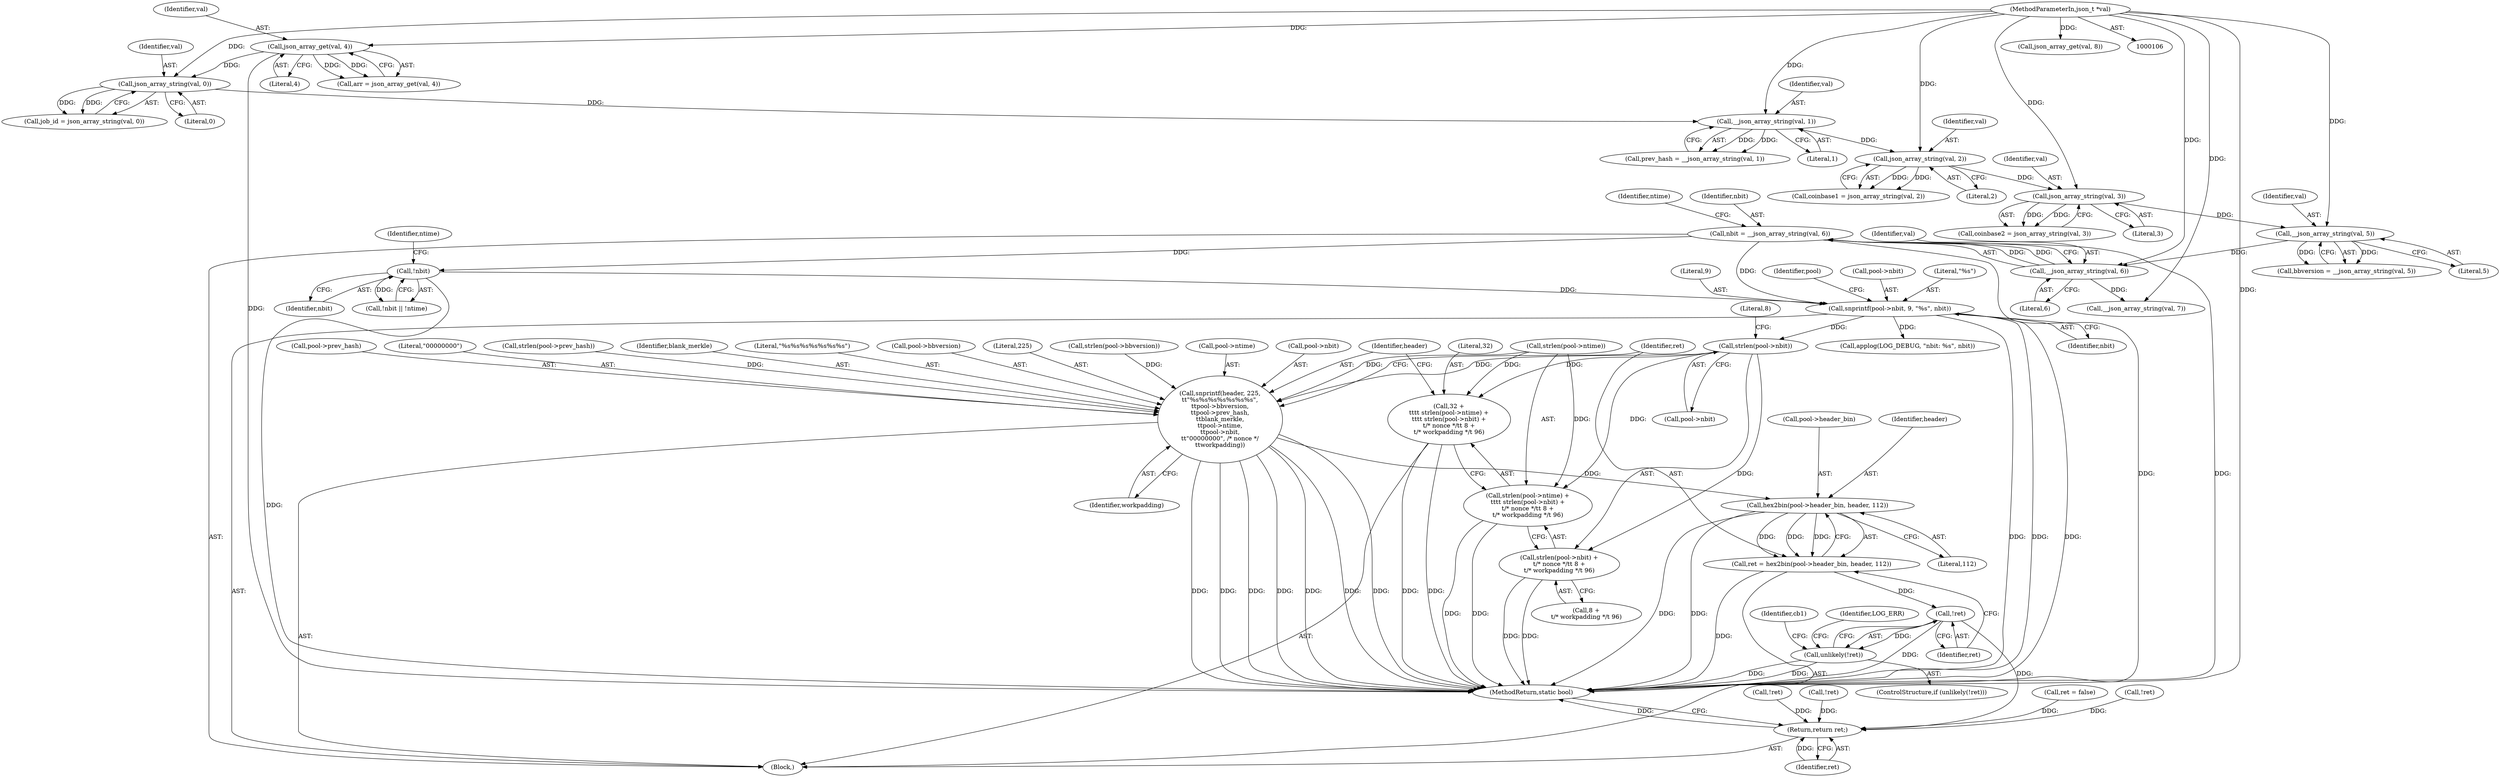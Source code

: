 digraph "0_cgminer_e1c5050734123973b99d181c45e74b2cbb00272e_1@pointer" {
"1000461" [label="(Call,strlen(pool->nbit))"];
"1000274" [label="(Call,snprintf(pool->nbit, 9, \"%s\", nbit))"];
"1000179" [label="(Call,nbit = __json_array_string(val, 6))"];
"1000181" [label="(Call,__json_array_string(val, 6))"];
"1000176" [label="(Call,__json_array_string(val, 5))"];
"1000171" [label="(Call,json_array_string(val, 3))"];
"1000166" [label="(Call,json_array_string(val, 2))"];
"1000161" [label="(Call,__json_array_string(val, 1))"];
"1000156" [label="(Call,json_array_string(val, 0))"];
"1000139" [label="(Call,json_array_get(val, 4))"];
"1000108" [label="(MethodParameterIn,json_t *val)"];
"1000212" [label="(Call,!nbit)"];
"1000453" [label="(Call,32 +\n\t\t\t\t strlen(pool->ntime) +\n\t\t\t\t strlen(pool->nbit) +\n\t/* nonce */\t\t 8 +\n\t/* workpadding */\t 96)"];
"1000455" [label="(Call,strlen(pool->ntime) +\n\t\t\t\t strlen(pool->nbit) +\n\t/* nonce */\t\t 8 +\n\t/* workpadding */\t 96)"];
"1000460" [label="(Call,strlen(pool->nbit) +\n\t/* nonce */\t\t 8 +\n\t/* workpadding */\t 96)"];
"1000468" [label="(Call,snprintf(header, 225,\n\t\t\"%s%s%s%s%s%s%s\",\n\t\tpool->bbversion,\n\t\tpool->prev_hash,\n\t\tblank_merkle,\n\t\tpool->ntime,\n\t\tpool->nbit,\n\t\t\"00000000\", /* nonce */\n\t\tworkpadding))"];
"1000489" [label="(Call,hex2bin(pool->header_bin, header, 112))"];
"1000487" [label="(Call,ret = hex2bin(pool->header_bin, header, 112))"];
"1000497" [label="(Call,!ret)"];
"1000496" [label="(Call,unlikely(!ret))"];
"1000683" [label="(Return,return ret;)"];
"1000182" [label="(Identifier,val)"];
"1000486" [label="(Identifier,workpadding)"];
"1000445" [label="(Call,strlen(pool->bbversion))"];
"1000462" [label="(Call,pool->nbit)"];
"1000186" [label="(Call,__json_array_string(val, 7))"];
"1000212" [label="(Call,!nbit)"];
"1000137" [label="(Call,arr = json_array_get(val, 4))"];
"1000487" [label="(Call,ret = hex2bin(pool->header_bin, header, 112))"];
"1000498" [label="(Identifier,ret)"];
"1000141" [label="(Literal,4)"];
"1000213" [label="(Identifier,nbit)"];
"1000505" [label="(Identifier,cb1)"];
"1000156" [label="(Call,json_array_string(val, 0))"];
"1000468" [label="(Call,snprintf(header, 225,\n\t\t\"%s%s%s%s%s%s%s\",\n\t\tpool->bbversion,\n\t\tpool->prev_hash,\n\t\tblank_merkle,\n\t\tpool->ntime,\n\t\tpool->nbit,\n\t\t\"00000000\", /* nonce */\n\t\tworkpadding))"];
"1000479" [label="(Call,pool->ntime)"];
"1000494" [label="(Literal,112)"];
"1000460" [label="(Call,strlen(pool->nbit) +\n\t/* nonce */\t\t 8 +\n\t/* workpadding */\t 96)"];
"1000211" [label="(Call,!nbit || !ntime)"];
"1000178" [label="(Literal,5)"];
"1000461" [label="(Call,strlen(pool->nbit))"];
"1000162" [label="(Identifier,val)"];
"1000470" [label="(Literal,225)"];
"1000275" [label="(Call,pool->nbit)"];
"1000454" [label="(Literal,32)"];
"1000154" [label="(Call,job_id = json_array_string(val, 0))"];
"1000179" [label="(Call,nbit = __json_array_string(val, 6))"];
"1000176" [label="(Call,__json_array_string(val, 5))"];
"1000456" [label="(Call,strlen(pool->ntime))"];
"1000685" [label="(MethodReturn,static bool)"];
"1000683" [label="(Return,return ret;)"];
"1000495" [label="(ControlStructure,if (unlikely(!ret)))"];
"1000177" [label="(Identifier,val)"];
"1000167" [label="(Identifier,val)"];
"1000215" [label="(Identifier,ntime)"];
"1000496" [label="(Call,unlikely(!ret))"];
"1000109" [label="(Block,)"];
"1000171" [label="(Call,json_array_string(val, 3))"];
"1000453" [label="(Call,32 +\n\t\t\t\t strlen(pool->ntime) +\n\t\t\t\t strlen(pool->nbit) +\n\t/* nonce */\t\t 8 +\n\t/* workpadding */\t 96)"];
"1000161" [label="(Call,__json_array_string(val, 1))"];
"1000164" [label="(Call,coinbase1 = json_array_string(val, 2))"];
"1000650" [label="(Call,applog(LOG_DEBUG, \"nbit: %s\", nbit))"];
"1000169" [label="(Call,coinbase2 = json_array_string(val, 3))"];
"1000488" [label="(Identifier,ret)"];
"1000489" [label="(Call,hex2bin(pool->header_bin, header, 112))"];
"1000168" [label="(Literal,2)"];
"1000423" [label="(Call,!ret)"];
"1000192" [label="(Call,json_array_get(val, 8))"];
"1000279" [label="(Literal,\"%s\")"];
"1000482" [label="(Call,pool->nbit)"];
"1000497" [label="(Call,!ret)"];
"1000490" [label="(Call,pool->header_bin)"];
"1000475" [label="(Call,pool->prev_hash)"];
"1000157" [label="(Identifier,val)"];
"1000485" [label="(Literal,\"00000000\")"];
"1000535" [label="(Call,!ret)"];
"1000465" [label="(Call,8 +\n\t/* workpadding */\t 96)"];
"1000449" [label="(Call,strlen(pool->prev_hash))"];
"1000108" [label="(MethodParameterIn,json_t *val)"];
"1000183" [label="(Literal,6)"];
"1000131" [label="(Call,ret = false)"];
"1000283" [label="(Identifier,pool)"];
"1000274" [label="(Call,snprintf(pool->nbit, 9, \"%s\", nbit))"];
"1000280" [label="(Identifier,nbit)"];
"1000174" [label="(Call,bbversion = __json_array_string(val, 5))"];
"1000516" [label="(Call,!ret)"];
"1000684" [label="(Identifier,ret)"];
"1000158" [label="(Literal,0)"];
"1000278" [label="(Literal,9)"];
"1000139" [label="(Call,json_array_get(val, 4))"];
"1000166" [label="(Call,json_array_string(val, 2))"];
"1000478" [label="(Identifier,blank_merkle)"];
"1000180" [label="(Identifier,nbit)"];
"1000140" [label="(Identifier,val)"];
"1000466" [label="(Literal,8)"];
"1000471" [label="(Literal,\"%s%s%s%s%s%s%s\")"];
"1000501" [label="(Identifier,LOG_ERR)"];
"1000472" [label="(Call,pool->bbversion)"];
"1000159" [label="(Call,prev_hash = __json_array_string(val, 1))"];
"1000163" [label="(Literal,1)"];
"1000493" [label="(Identifier,header)"];
"1000469" [label="(Identifier,header)"];
"1000455" [label="(Call,strlen(pool->ntime) +\n\t\t\t\t strlen(pool->nbit) +\n\t/* nonce */\t\t 8 +\n\t/* workpadding */\t 96)"];
"1000173" [label="(Literal,3)"];
"1000172" [label="(Identifier,val)"];
"1000185" [label="(Identifier,ntime)"];
"1000181" [label="(Call,__json_array_string(val, 6))"];
"1000461" -> "1000460"  [label="AST: "];
"1000461" -> "1000462"  [label="CFG: "];
"1000462" -> "1000461"  [label="AST: "];
"1000466" -> "1000461"  [label="CFG: "];
"1000461" -> "1000453"  [label="DDG: "];
"1000461" -> "1000455"  [label="DDG: "];
"1000461" -> "1000460"  [label="DDG: "];
"1000274" -> "1000461"  [label="DDG: "];
"1000461" -> "1000468"  [label="DDG: "];
"1000274" -> "1000109"  [label="AST: "];
"1000274" -> "1000280"  [label="CFG: "];
"1000275" -> "1000274"  [label="AST: "];
"1000278" -> "1000274"  [label="AST: "];
"1000279" -> "1000274"  [label="AST: "];
"1000280" -> "1000274"  [label="AST: "];
"1000283" -> "1000274"  [label="CFG: "];
"1000274" -> "1000685"  [label="DDG: "];
"1000274" -> "1000685"  [label="DDG: "];
"1000274" -> "1000685"  [label="DDG: "];
"1000179" -> "1000274"  [label="DDG: "];
"1000212" -> "1000274"  [label="DDG: "];
"1000274" -> "1000650"  [label="DDG: "];
"1000179" -> "1000109"  [label="AST: "];
"1000179" -> "1000181"  [label="CFG: "];
"1000180" -> "1000179"  [label="AST: "];
"1000181" -> "1000179"  [label="AST: "];
"1000185" -> "1000179"  [label="CFG: "];
"1000179" -> "1000685"  [label="DDG: "];
"1000179" -> "1000685"  [label="DDG: "];
"1000181" -> "1000179"  [label="DDG: "];
"1000181" -> "1000179"  [label="DDG: "];
"1000179" -> "1000212"  [label="DDG: "];
"1000181" -> "1000183"  [label="CFG: "];
"1000182" -> "1000181"  [label="AST: "];
"1000183" -> "1000181"  [label="AST: "];
"1000176" -> "1000181"  [label="DDG: "];
"1000108" -> "1000181"  [label="DDG: "];
"1000181" -> "1000186"  [label="DDG: "];
"1000176" -> "1000174"  [label="AST: "];
"1000176" -> "1000178"  [label="CFG: "];
"1000177" -> "1000176"  [label="AST: "];
"1000178" -> "1000176"  [label="AST: "];
"1000174" -> "1000176"  [label="CFG: "];
"1000176" -> "1000174"  [label="DDG: "];
"1000176" -> "1000174"  [label="DDG: "];
"1000171" -> "1000176"  [label="DDG: "];
"1000108" -> "1000176"  [label="DDG: "];
"1000171" -> "1000169"  [label="AST: "];
"1000171" -> "1000173"  [label="CFG: "];
"1000172" -> "1000171"  [label="AST: "];
"1000173" -> "1000171"  [label="AST: "];
"1000169" -> "1000171"  [label="CFG: "];
"1000171" -> "1000169"  [label="DDG: "];
"1000171" -> "1000169"  [label="DDG: "];
"1000166" -> "1000171"  [label="DDG: "];
"1000108" -> "1000171"  [label="DDG: "];
"1000166" -> "1000164"  [label="AST: "];
"1000166" -> "1000168"  [label="CFG: "];
"1000167" -> "1000166"  [label="AST: "];
"1000168" -> "1000166"  [label="AST: "];
"1000164" -> "1000166"  [label="CFG: "];
"1000166" -> "1000164"  [label="DDG: "];
"1000166" -> "1000164"  [label="DDG: "];
"1000161" -> "1000166"  [label="DDG: "];
"1000108" -> "1000166"  [label="DDG: "];
"1000161" -> "1000159"  [label="AST: "];
"1000161" -> "1000163"  [label="CFG: "];
"1000162" -> "1000161"  [label="AST: "];
"1000163" -> "1000161"  [label="AST: "];
"1000159" -> "1000161"  [label="CFG: "];
"1000161" -> "1000159"  [label="DDG: "];
"1000161" -> "1000159"  [label="DDG: "];
"1000156" -> "1000161"  [label="DDG: "];
"1000108" -> "1000161"  [label="DDG: "];
"1000156" -> "1000154"  [label="AST: "];
"1000156" -> "1000158"  [label="CFG: "];
"1000157" -> "1000156"  [label="AST: "];
"1000158" -> "1000156"  [label="AST: "];
"1000154" -> "1000156"  [label="CFG: "];
"1000156" -> "1000154"  [label="DDG: "];
"1000156" -> "1000154"  [label="DDG: "];
"1000139" -> "1000156"  [label="DDG: "];
"1000108" -> "1000156"  [label="DDG: "];
"1000139" -> "1000137"  [label="AST: "];
"1000139" -> "1000141"  [label="CFG: "];
"1000140" -> "1000139"  [label="AST: "];
"1000141" -> "1000139"  [label="AST: "];
"1000137" -> "1000139"  [label="CFG: "];
"1000139" -> "1000685"  [label="DDG: "];
"1000139" -> "1000137"  [label="DDG: "];
"1000139" -> "1000137"  [label="DDG: "];
"1000108" -> "1000139"  [label="DDG: "];
"1000108" -> "1000106"  [label="AST: "];
"1000108" -> "1000685"  [label="DDG: "];
"1000108" -> "1000186"  [label="DDG: "];
"1000108" -> "1000192"  [label="DDG: "];
"1000212" -> "1000211"  [label="AST: "];
"1000212" -> "1000213"  [label="CFG: "];
"1000213" -> "1000212"  [label="AST: "];
"1000215" -> "1000212"  [label="CFG: "];
"1000211" -> "1000212"  [label="CFG: "];
"1000212" -> "1000685"  [label="DDG: "];
"1000212" -> "1000211"  [label="DDG: "];
"1000453" -> "1000109"  [label="AST: "];
"1000453" -> "1000455"  [label="CFG: "];
"1000454" -> "1000453"  [label="AST: "];
"1000455" -> "1000453"  [label="AST: "];
"1000469" -> "1000453"  [label="CFG: "];
"1000453" -> "1000685"  [label="DDG: "];
"1000453" -> "1000685"  [label="DDG: "];
"1000456" -> "1000453"  [label="DDG: "];
"1000455" -> "1000460"  [label="CFG: "];
"1000456" -> "1000455"  [label="AST: "];
"1000460" -> "1000455"  [label="AST: "];
"1000455" -> "1000685"  [label="DDG: "];
"1000455" -> "1000685"  [label="DDG: "];
"1000456" -> "1000455"  [label="DDG: "];
"1000460" -> "1000465"  [label="CFG: "];
"1000465" -> "1000460"  [label="AST: "];
"1000460" -> "1000685"  [label="DDG: "];
"1000460" -> "1000685"  [label="DDG: "];
"1000468" -> "1000109"  [label="AST: "];
"1000468" -> "1000486"  [label="CFG: "];
"1000469" -> "1000468"  [label="AST: "];
"1000470" -> "1000468"  [label="AST: "];
"1000471" -> "1000468"  [label="AST: "];
"1000472" -> "1000468"  [label="AST: "];
"1000475" -> "1000468"  [label="AST: "];
"1000478" -> "1000468"  [label="AST: "];
"1000479" -> "1000468"  [label="AST: "];
"1000482" -> "1000468"  [label="AST: "];
"1000485" -> "1000468"  [label="AST: "];
"1000486" -> "1000468"  [label="AST: "];
"1000488" -> "1000468"  [label="CFG: "];
"1000468" -> "1000685"  [label="DDG: "];
"1000468" -> "1000685"  [label="DDG: "];
"1000468" -> "1000685"  [label="DDG: "];
"1000468" -> "1000685"  [label="DDG: "];
"1000468" -> "1000685"  [label="DDG: "];
"1000468" -> "1000685"  [label="DDG: "];
"1000468" -> "1000685"  [label="DDG: "];
"1000445" -> "1000468"  [label="DDG: "];
"1000449" -> "1000468"  [label="DDG: "];
"1000456" -> "1000468"  [label="DDG: "];
"1000468" -> "1000489"  [label="DDG: "];
"1000489" -> "1000487"  [label="AST: "];
"1000489" -> "1000494"  [label="CFG: "];
"1000490" -> "1000489"  [label="AST: "];
"1000493" -> "1000489"  [label="AST: "];
"1000494" -> "1000489"  [label="AST: "];
"1000487" -> "1000489"  [label="CFG: "];
"1000489" -> "1000685"  [label="DDG: "];
"1000489" -> "1000685"  [label="DDG: "];
"1000489" -> "1000487"  [label="DDG: "];
"1000489" -> "1000487"  [label="DDG: "];
"1000489" -> "1000487"  [label="DDG: "];
"1000487" -> "1000109"  [label="AST: "];
"1000488" -> "1000487"  [label="AST: "];
"1000498" -> "1000487"  [label="CFG: "];
"1000487" -> "1000685"  [label="DDG: "];
"1000487" -> "1000497"  [label="DDG: "];
"1000497" -> "1000496"  [label="AST: "];
"1000497" -> "1000498"  [label="CFG: "];
"1000498" -> "1000497"  [label="AST: "];
"1000496" -> "1000497"  [label="CFG: "];
"1000497" -> "1000685"  [label="DDG: "];
"1000497" -> "1000496"  [label="DDG: "];
"1000497" -> "1000683"  [label="DDG: "];
"1000496" -> "1000495"  [label="AST: "];
"1000501" -> "1000496"  [label="CFG: "];
"1000505" -> "1000496"  [label="CFG: "];
"1000496" -> "1000685"  [label="DDG: "];
"1000496" -> "1000685"  [label="DDG: "];
"1000683" -> "1000109"  [label="AST: "];
"1000683" -> "1000684"  [label="CFG: "];
"1000684" -> "1000683"  [label="AST: "];
"1000685" -> "1000683"  [label="CFG: "];
"1000683" -> "1000685"  [label="DDG: "];
"1000684" -> "1000683"  [label="DDG: "];
"1000131" -> "1000683"  [label="DDG: "];
"1000535" -> "1000683"  [label="DDG: "];
"1000423" -> "1000683"  [label="DDG: "];
"1000516" -> "1000683"  [label="DDG: "];
}
